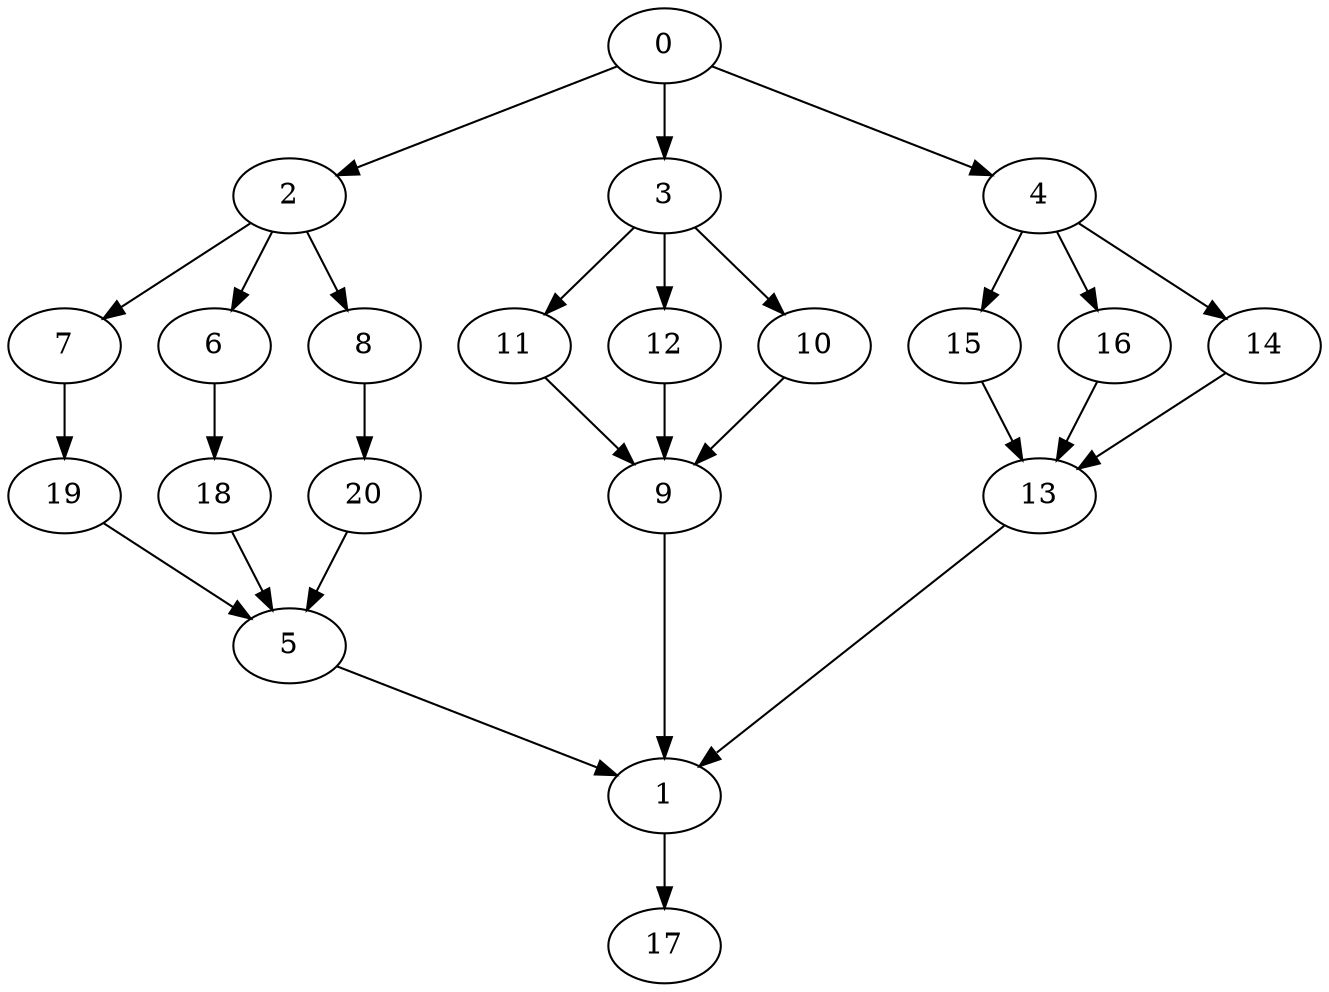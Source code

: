 digraph "SeriesParallel-MaxBf-3_Nodes_21_CCR_1.00_WeightType_Random" {
	graph ["Duplicate states"=0,
		GraphType=S_P,
		"Max states in OPEN"=0,
		Modes="120000ms; topo-ordered tasks, ; Pruning: task equivalence, fixed order ready list, ; F-value: ; Optimisation: best schedule length (\
SL) optimisation on equal, ",
		NumberOfTasks=21,
		"Pruned using list schedule length"=39549145,
		"States removed from OPEN"=0,
		TargetSystem="Homogeneous-4",
		"Time to schedule (ms)"=19972,
		"Total idle time"=43,
		"Total schedule length"=56,
		"Total sequential time"=145,
		"Total states created"=89489395
	];
	0	["Finish time"=7,
		Processor=0,
		"Start time"=0,
		Weight=7];
	2	["Finish time"=10,
		Processor=0,
		"Start time"=7,
		Weight=3];
	0 -> 2	[Weight=5];
	3	["Finish time"=27,
		Processor=1,
		"Start time"=12,
		Weight=15];
	0 -> 3	[Weight=5];
	4	["Finish time"=25,
		Processor=2,
		"Start time"=13,
		Weight=12];
	0 -> 4	[Weight=6];
	7	["Finish time"=28,
		Processor=3,
		"Start time"=16,
		Weight=12];
	2 -> 7	[Weight=6];
	6	["Finish time"=22,
		Processor=0,
		"Start time"=10,
		Weight=12];
	2 -> 6	[Weight=9];
	8	["Finish time"=31,
		Processor=2,
		"Start time"=25,
		Weight=6];
	2 -> 8	[Weight=7];
	11	["Finish time"=42,
		Processor=0,
		"Start time"=36,
		Weight=6];
	3 -> 11	[Weight=7];
	12	["Finish time"=36,
		Processor=0,
		"Start time"=29,
		Weight=7];
	3 -> 12	[Weight=2];
	10	["Finish time"=31,
		Processor=1,
		"Start time"=27,
		Weight=4];
	3 -> 10	[Weight=7];
	15	["Finish time"=44,
		Processor=3,
		"Start time"=34,
		Weight=10];
	4 -> 15	[Weight=2];
	16	["Finish time"=43,
		Processor=2,
		"Start time"=31,
		Weight=12];
	4 -> 16	[Weight=2];
	14	["Finish time"=35,
		Processor=1,
		"Start time"=31,
		Weight=4];
	4 -> 14	[Weight=4];
	19	["Finish time"=34,
		Processor=3,
		"Start time"=28,
		Weight=6];
	7 -> 19	[Weight=9];
	18	["Finish time"=28,
		Processor=0,
		"Start time"=22,
		Weight=6];
	6 -> 18	[Weight=7];
	13	["Finish time"=49,
		Processor=3,
		"Start time"=45,
		Weight=4];
	15 -> 13	[Weight=6];
	20	["Finish time"=39,
		Processor=1,
		"Start time"=35,
		Weight=4];
	8 -> 20	[Weight=2];
	16 -> 13	[Weight=2];
	5	["Finish time"=43,
		Processor=1,
		"Start time"=39,
		Weight=4];
	18 -> 5	[Weight=5];
	9	["Finish time"=46,
		Processor=0,
		"Start time"=42,
		Weight=4];
	11 -> 9	[Weight=8];
	12 -> 9	[Weight=7];
	14 -> 13	[Weight=5];
	19 -> 5	[Weight=4];
	20 -> 5	[Weight=4];
	10 -> 9	[Weight=2];
	1	["Finish time"=52,
		Processor=3,
		"Start time"=49,
		Weight=3];
	13 -> 1	[Weight=7];
	5 -> 1	[Weight=6];
	9 -> 1	[Weight=2];
	17	["Finish time"=56,
		Processor=3,
		"Start time"=52,
		Weight=4];
	1 -> 17	[Weight=7];
}
